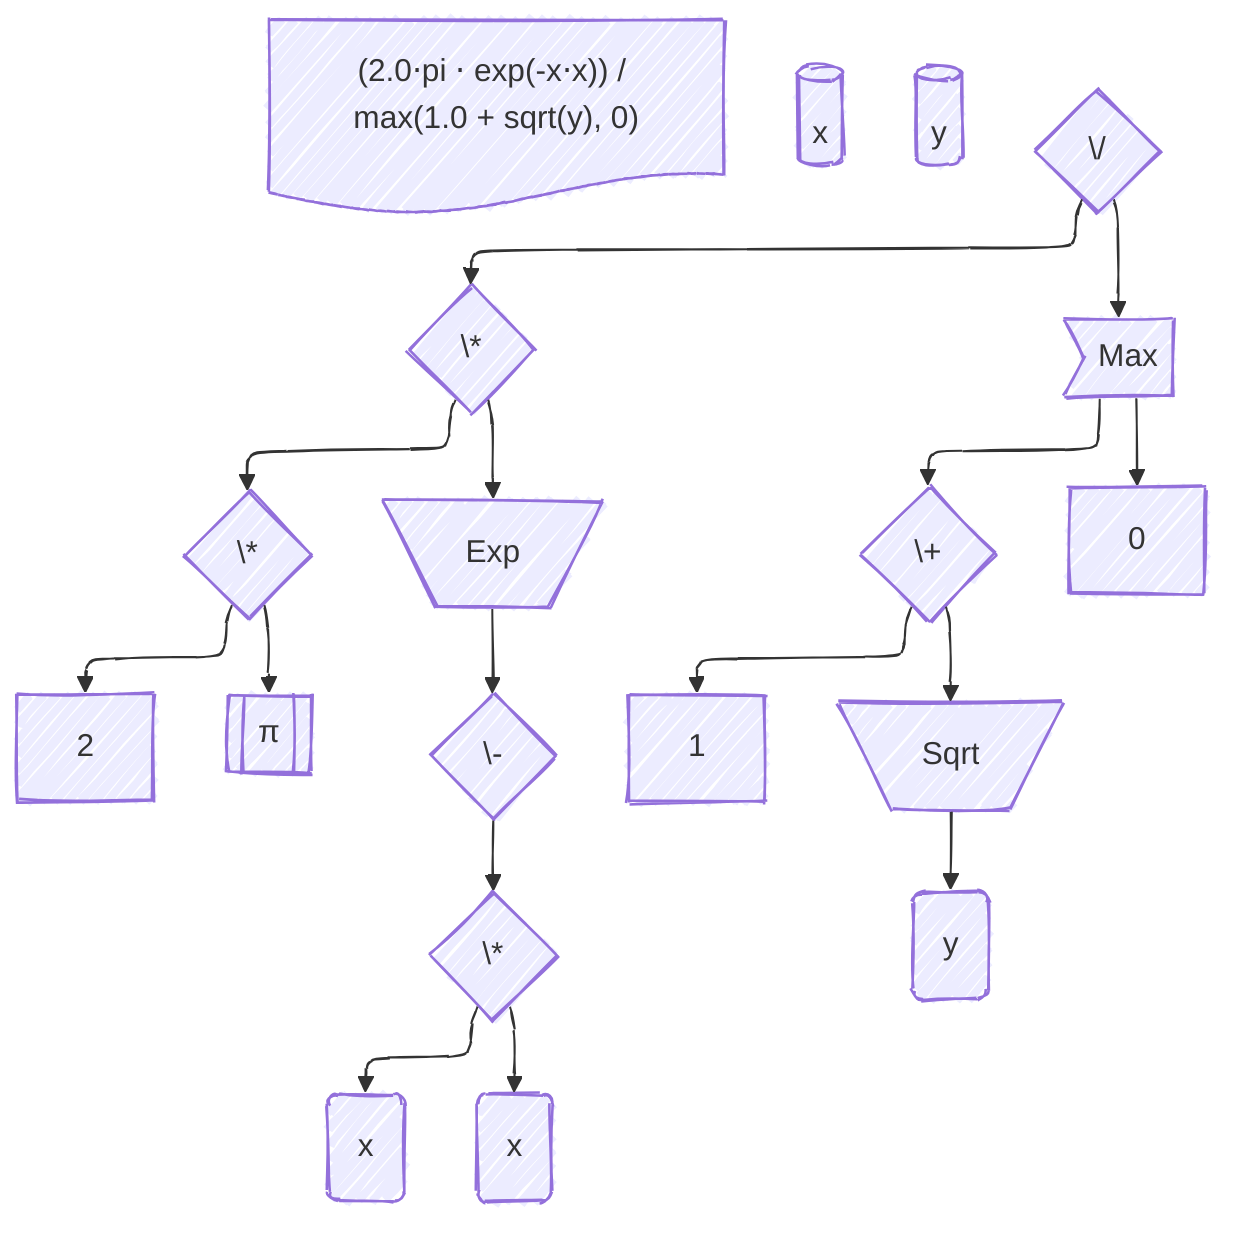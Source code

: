 ---
config:
  layout: elk
  look: handDrawn
  theme: light
---
flowchart TB
  expr@{ shape: doc, label: "(2.0⋅pi ⋅ exp(-x⋅x)) / max(1.0 + sqrt(y), 0)" }
  var0@{ shape: cyl, label: "x" }
  var1@{ shape: cyl, label: "y" }
  S0{" \/ "}
  S1{" \* "}
  S2{" \* "}
  S3[ 2 ]
  S4[[ π ]]
  S5[\ Exp /]
  S6{" \- "}
  S7{" \* "}
  S8( x )
  S9( x )
  S10> Max ]
  S11{" \+ "}
  S12[ 1 ]
  S13[\ Sqrt /]
  S14( y )
  S15[ 0 ]
  S2-->S3
  S2-->S4
  S1-->S2
  S7-->S8
  S7-->S9
  S6-->S7
  S5-->S6
  S1-->S5
  S0-->S1
  S11-->S12
  S13-->S14
  S11-->S13
  S10-->S11
  S10-->S15
  S0-->S10